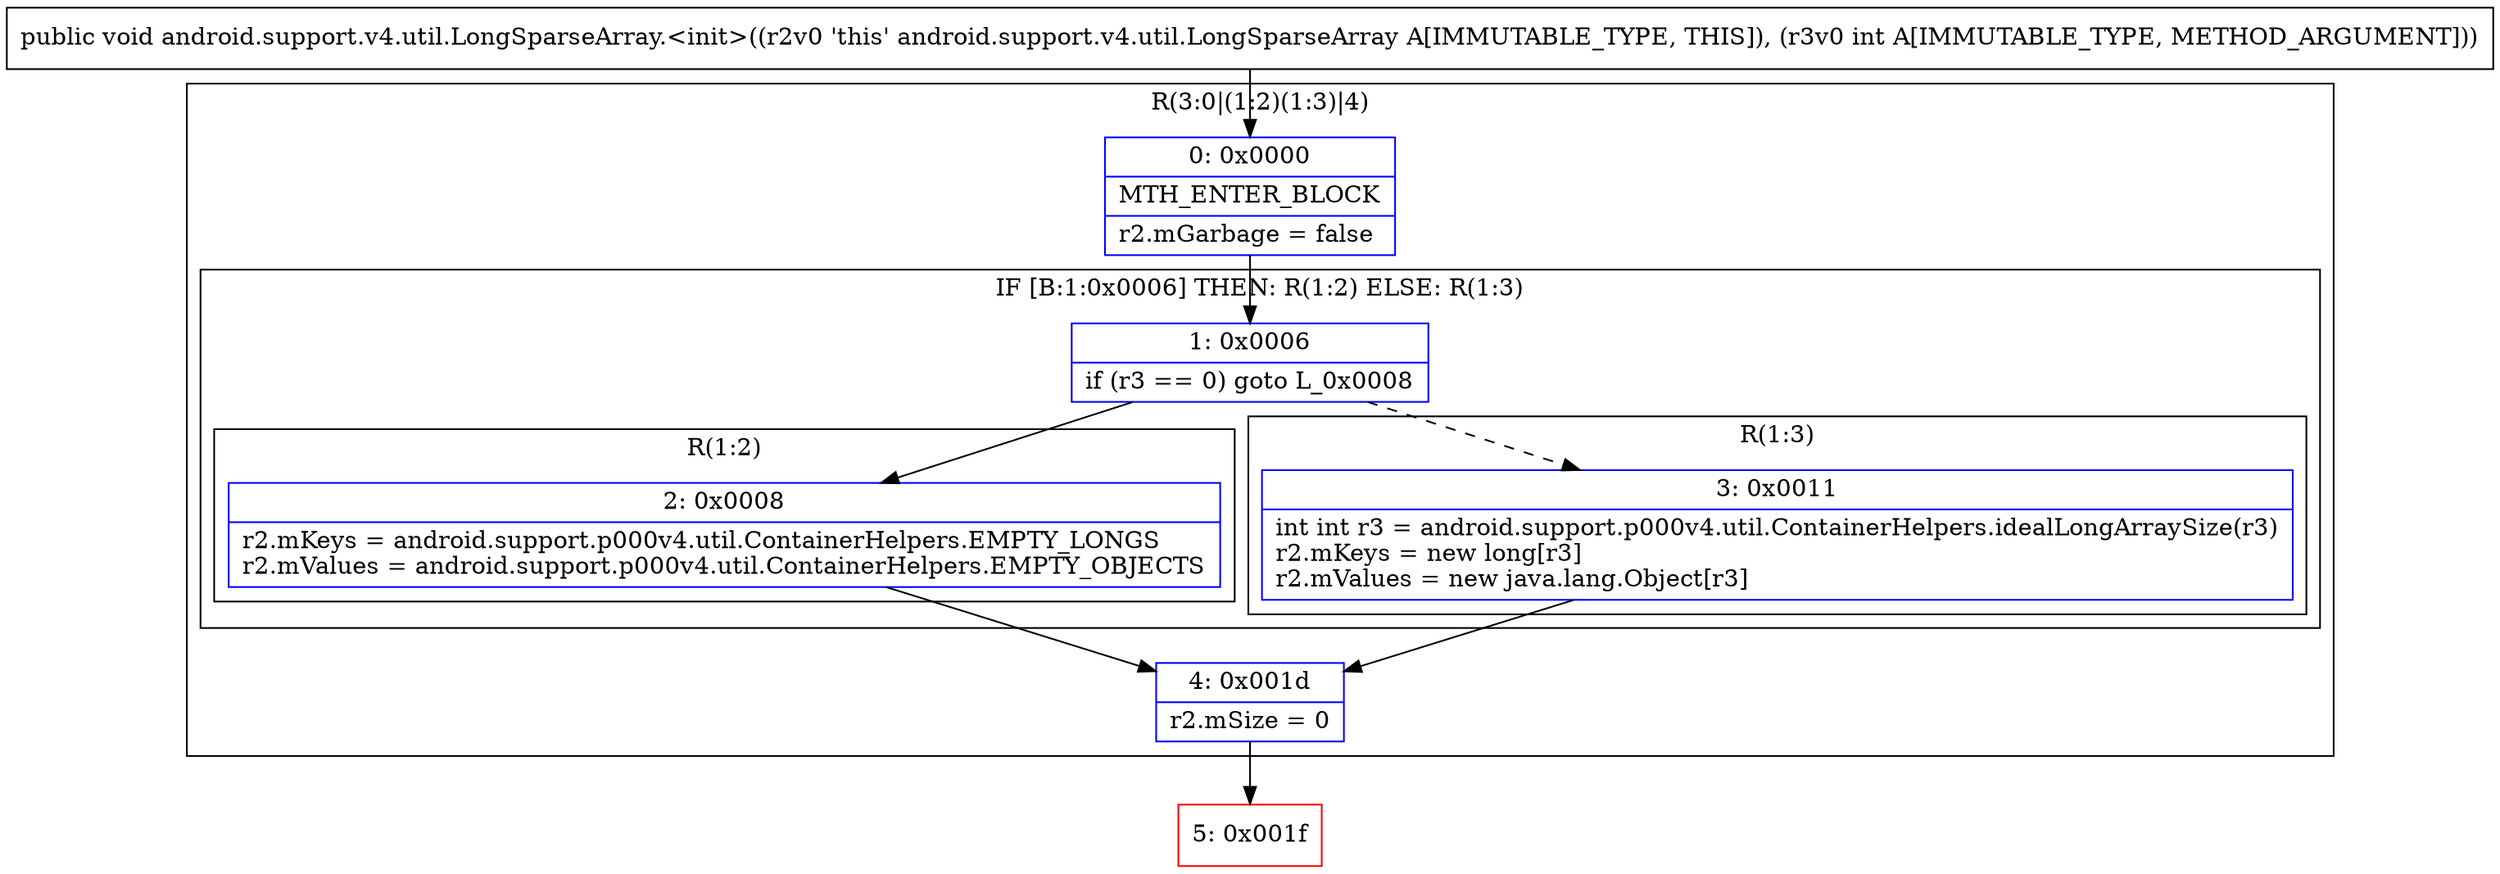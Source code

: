 digraph "CFG forandroid.support.v4.util.LongSparseArray.\<init\>(I)V" {
subgraph cluster_Region_2057795893 {
label = "R(3:0|(1:2)(1:3)|4)";
node [shape=record,color=blue];
Node_0 [shape=record,label="{0\:\ 0x0000|MTH_ENTER_BLOCK\l|r2.mGarbage = false\l}"];
subgraph cluster_IfRegion_1250429039 {
label = "IF [B:1:0x0006] THEN: R(1:2) ELSE: R(1:3)";
node [shape=record,color=blue];
Node_1 [shape=record,label="{1\:\ 0x0006|if (r3 == 0) goto L_0x0008\l}"];
subgraph cluster_Region_1854112188 {
label = "R(1:2)";
node [shape=record,color=blue];
Node_2 [shape=record,label="{2\:\ 0x0008|r2.mKeys = android.support.p000v4.util.ContainerHelpers.EMPTY_LONGS\lr2.mValues = android.support.p000v4.util.ContainerHelpers.EMPTY_OBJECTS\l}"];
}
subgraph cluster_Region_1168340855 {
label = "R(1:3)";
node [shape=record,color=blue];
Node_3 [shape=record,label="{3\:\ 0x0011|int int r3 = android.support.p000v4.util.ContainerHelpers.idealLongArraySize(r3)\lr2.mKeys = new long[r3]\lr2.mValues = new java.lang.Object[r3]\l}"];
}
}
Node_4 [shape=record,label="{4\:\ 0x001d|r2.mSize = 0\l}"];
}
Node_5 [shape=record,color=red,label="{5\:\ 0x001f}"];
MethodNode[shape=record,label="{public void android.support.v4.util.LongSparseArray.\<init\>((r2v0 'this' android.support.v4.util.LongSparseArray A[IMMUTABLE_TYPE, THIS]), (r3v0 int A[IMMUTABLE_TYPE, METHOD_ARGUMENT])) }"];
MethodNode -> Node_0;
Node_0 -> Node_1;
Node_1 -> Node_2;
Node_1 -> Node_3[style=dashed];
Node_2 -> Node_4;
Node_3 -> Node_4;
Node_4 -> Node_5;
}

